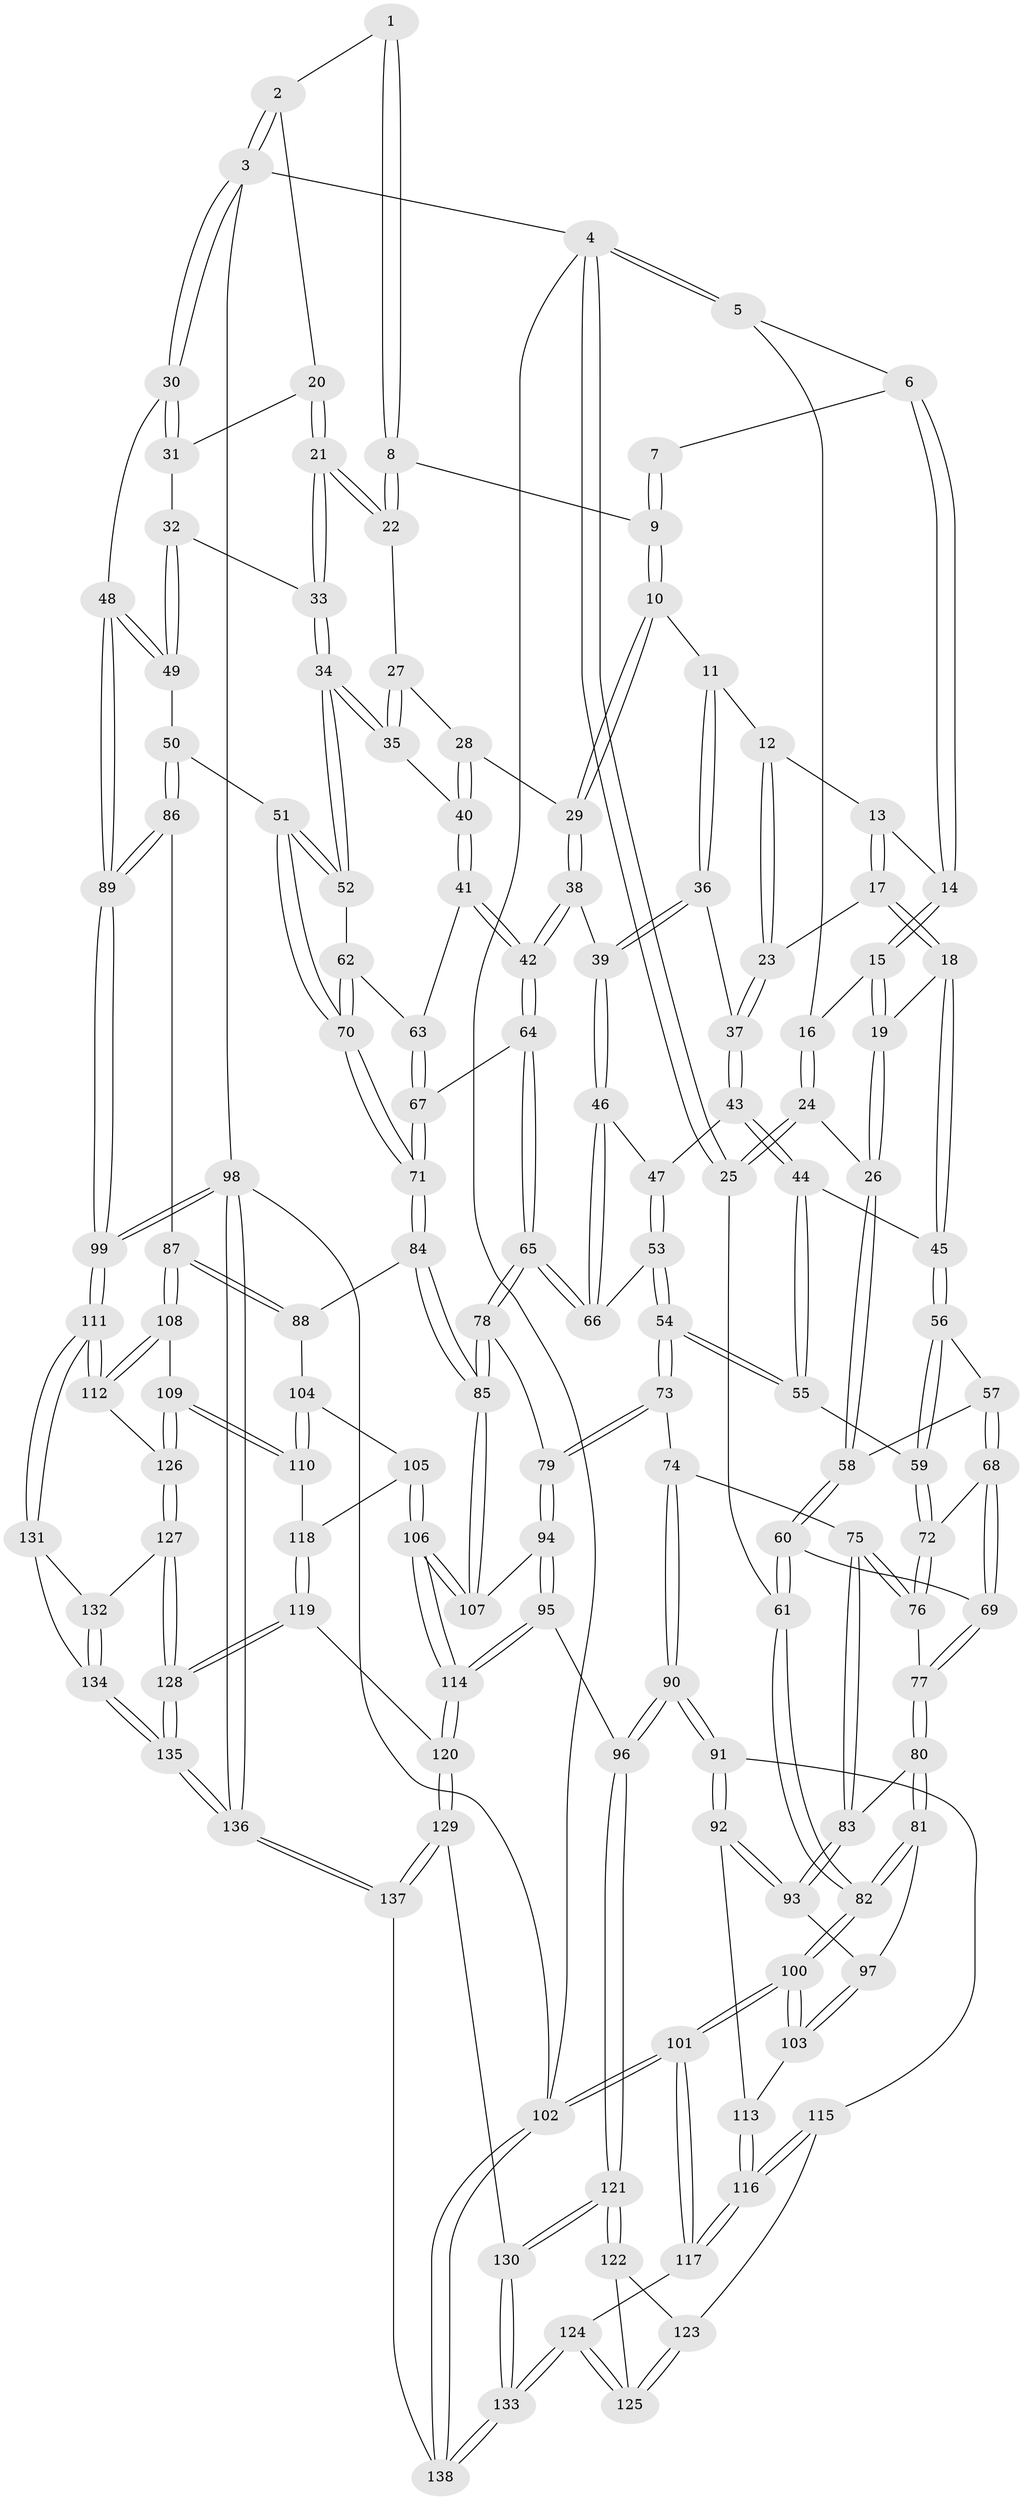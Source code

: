 // Generated by graph-tools (version 1.1) at 2025/27/03/15/25 16:27:57]
// undirected, 138 vertices, 342 edges
graph export_dot {
graph [start="1"]
  node [color=gray90,style=filled];
  1 [pos="+0.6697929139257537+0"];
  2 [pos="+0.8419264525222513+0"];
  3 [pos="+1+0"];
  4 [pos="+0+0"];
  5 [pos="+0.011234340035166135+0"];
  6 [pos="+0.2312949878883798+0"];
  7 [pos="+0.4559517542142483+0"];
  8 [pos="+0.6221611139196999+0.04749982326977414"];
  9 [pos="+0.4541460601878672+0"];
  10 [pos="+0.45041019479096395+0.047355166493719764"];
  11 [pos="+0.3952299810059832+0.0830243670405395"];
  12 [pos="+0.3159508329697647+0.040875606239108075"];
  13 [pos="+0.2551856814756938+0"];
  14 [pos="+0.23718098904177579+0"];
  15 [pos="+0.17651955752894172+0.022085310669290377"];
  16 [pos="+0.07728274117750882+0.04345257074247425"];
  17 [pos="+0.2258857153259868+0.12841586522425724"];
  18 [pos="+0.1817803879492153+0.14645706630109465"];
  19 [pos="+0.17689519709649004+0.14656936823318664"];
  20 [pos="+0.8386433123503622+0.0017513656675491112"];
  21 [pos="+0.8187599660092545+0.07727577330975806"];
  22 [pos="+0.6209039712416915+0.06306002966358601"];
  23 [pos="+0.23286788394047372+0.12765068520362433"];
  24 [pos="+0.07700414291336029+0.05822309410851653"];
  25 [pos="+0+0.16974078081637312"];
  26 [pos="+0.14430991358911527+0.1580182391198283"];
  27 [pos="+0.6195575128385465+0.06537497703883281"];
  28 [pos="+0.5520373678543512+0.10626897254308652"];
  29 [pos="+0.5231484965063073+0.10072820102259991"];
  30 [pos="+1+0.042729151120761505"];
  31 [pos="+0.9734144602871898+0.07101894976584949"];
  32 [pos="+0.9331386207311732+0.1587259432870318"];
  33 [pos="+0.8205327008346303+0.10555918565538988"];
  34 [pos="+0.7693550994914085+0.20225236106415143"];
  35 [pos="+0.6867999250232305+0.16729593324366449"];
  36 [pos="+0.37349576133279927+0.14347104908368286"];
  37 [pos="+0.32453904259219435+0.15901802339104998"];
  38 [pos="+0.44199005545760695+0.22364335350184122"];
  39 [pos="+0.4334485838827448+0.22580806886568172"];
  40 [pos="+0.5798082085062873+0.21075764097610158"];
  41 [pos="+0.57928677803845+0.2130811168020215"];
  42 [pos="+0.5321903881812798+0.2456965123247943"];
  43 [pos="+0.31312968114148004+0.21748285572902945"];
  44 [pos="+0.3008217102698171+0.2256952254033233"];
  45 [pos="+0.23951699817741873+0.21764136449942478"];
  46 [pos="+0.42527350318227636+0.2408979090807967"];
  47 [pos="+0.32463505515181945+0.22842933335511048"];
  48 [pos="+1+0.2369553849654379"];
  49 [pos="+1+0.24174488161983562"];
  50 [pos="+0.8817016044694151+0.323049777863115"];
  51 [pos="+0.8563378043693461+0.30624450165697925"];
  52 [pos="+0.7696370636000033+0.2085352606304276"];
  53 [pos="+0.3484672888563284+0.31476939332304693"];
  54 [pos="+0.2958226287500023+0.33537826895207573"];
  55 [pos="+0.27489223039813054+0.3057357204501432"];
  56 [pos="+0.2509196326108095+0.28866190742474257"];
  57 [pos="+0.1469789844488894+0.2585830264377358"];
  58 [pos="+0.12074798390500324+0.18832731501690778"];
  59 [pos="+0.25210243595449583+0.29008328474492046"];
  60 [pos="+0+0.23336218079444165"];
  61 [pos="+0+0.240949276137884"];
  62 [pos="+0.7162474721521923+0.25914470056173683"];
  63 [pos="+0.6221582569775226+0.2578294486932392"];
  64 [pos="+0.5346245300285962+0.335174001873706"];
  65 [pos="+0.4620784173613723+0.38539126998163964"];
  66 [pos="+0.4045398378599801+0.30859957058527604"];
  67 [pos="+0.6062920541779047+0.34815608000956344"];
  68 [pos="+0.1459046336848235+0.3052949024169733"];
  69 [pos="+0.09233389499290669+0.34694038774945707"];
  70 [pos="+0.6834535934576637+0.38800587834045863"];
  71 [pos="+0.6714311574936205+0.40831810077542435"];
  72 [pos="+0.17219361945757772+0.333282602770202"];
  73 [pos="+0.291634564189254+0.3465711955970605"];
  74 [pos="+0.2649190598620053+0.3807201677078954"];
  75 [pos="+0.19372811166110043+0.378943733835946"];
  76 [pos="+0.186623100202546+0.364945918205998"];
  77 [pos="+0.0907184034854736+0.36092878371657755"];
  78 [pos="+0.4600174984535989+0.41122579943564613"];
  79 [pos="+0.4228989498141161+0.4709629561846652"];
  80 [pos="+0.08869466118061128+0.373665393267416"];
  81 [pos="+0.04570584837351656+0.41993404220361175"];
  82 [pos="+0+0.3528727356501327"];
  83 [pos="+0.16682103144635796+0.4083039928911542"];
  84 [pos="+0.6738141614851376+0.4300123684158927"];
  85 [pos="+0.6358633012480128+0.4726385121208882"];
  86 [pos="+0.8798788090606855+0.45059497834761786"];
  87 [pos="+0.8525836389380572+0.4624723366326077"];
  88 [pos="+0.7936996557195664+0.47162235731812263"];
  89 [pos="+1+0.6344210999724887"];
  90 [pos="+0.2957064081054422+0.5923661208802629"];
  91 [pos="+0.22234185283149271+0.5920734679802796"];
  92 [pos="+0.17777536494163163+0.5633102359200829"];
  93 [pos="+0.14801064461186067+0.5177030217390488"];
  94 [pos="+0.42191796405631926+0.4737967245192291"];
  95 [pos="+0.3307032154923257+0.5992356887032319"];
  96 [pos="+0.32245751141931+0.6018481290726023"];
  97 [pos="+0.08593614779000096+0.4827722284309956"];
  98 [pos="+1+1"];
  99 [pos="+1+0.6958207953285861"];
  100 [pos="+0+0.5931572156605313"];
  101 [pos="+0+0.9960627876533338"];
  102 [pos="+0+1"];
  103 [pos="+0+0.5801360713202128"];
  104 [pos="+0.787252345231851+0.48943016139892187"];
  105 [pos="+0.6577805280596798+0.6322761518048818"];
  106 [pos="+0.6143019044047683+0.6206706881074288"];
  107 [pos="+0.6128261578294928+0.5543170498511653"];
  108 [pos="+0.8502306474356737+0.4794523898823472"];
  109 [pos="+0.7925787817581391+0.6794581179504053"];
  110 [pos="+0.7624365776880214+0.6635766761051715"];
  111 [pos="+1+0.7025718804944665"];
  112 [pos="+0.8545566483789723+0.7081104617712642"];
  113 [pos="+0.036923926089983336+0.6015798719710769"];
  114 [pos="+0.5485929874006853+0.6727561651962317"];
  115 [pos="+0.17591711417567807+0.6545591423312066"];
  116 [pos="+0.06403834324922901+0.712202291728656"];
  117 [pos="+0+0.8690841174317425"];
  118 [pos="+0.7068388953532383+0.6537983174373903"];
  119 [pos="+0.6711043861568989+0.8341024421025469"];
  120 [pos="+0.5515388312468258+0.8034622788239567"];
  121 [pos="+0.32382155953698283+0.7961283922222873"];
  122 [pos="+0.21125307611926106+0.7737564562879882"];
  123 [pos="+0.17050146485668186+0.7056583209871219"];
  124 [pos="+0.09955276389197894+0.8636733486789047"];
  125 [pos="+0.14217948073694855+0.7983026639535303"];
  126 [pos="+0.8354558120943354+0.7105685402783035"];
  127 [pos="+0.8076690958793018+0.7637070904354087"];
  128 [pos="+0.7244360310853052+0.8644443240841289"];
  129 [pos="+0.5048340840611715+0.8578761620481824"];
  130 [pos="+0.3448449673339589+0.9048132429187384"];
  131 [pos="+0.8812649978236509+0.8766636561852365"];
  132 [pos="+0.831721824750408+0.80742966440402"];
  133 [pos="+0.3172728197393993+0.9483526778779202"];
  134 [pos="+0.8532660968995819+0.9131856423395119"];
  135 [pos="+0.7699783489270333+1"];
  136 [pos="+0.7736930806925467+1"];
  137 [pos="+0.7384515981806531+1"];
  138 [pos="+0.31604995968168287+1"];
  1 -- 2;
  1 -- 8;
  1 -- 8;
  2 -- 3;
  2 -- 3;
  2 -- 20;
  3 -- 4;
  3 -- 30;
  3 -- 30;
  3 -- 98;
  4 -- 5;
  4 -- 5;
  4 -- 25;
  4 -- 25;
  4 -- 102;
  5 -- 6;
  5 -- 16;
  6 -- 7;
  6 -- 14;
  6 -- 14;
  7 -- 9;
  7 -- 9;
  8 -- 9;
  8 -- 22;
  8 -- 22;
  9 -- 10;
  9 -- 10;
  10 -- 11;
  10 -- 29;
  10 -- 29;
  11 -- 12;
  11 -- 36;
  11 -- 36;
  12 -- 13;
  12 -- 23;
  12 -- 23;
  13 -- 14;
  13 -- 17;
  13 -- 17;
  14 -- 15;
  14 -- 15;
  15 -- 16;
  15 -- 19;
  15 -- 19;
  16 -- 24;
  16 -- 24;
  17 -- 18;
  17 -- 18;
  17 -- 23;
  18 -- 19;
  18 -- 45;
  18 -- 45;
  19 -- 26;
  19 -- 26;
  20 -- 21;
  20 -- 21;
  20 -- 31;
  21 -- 22;
  21 -- 22;
  21 -- 33;
  21 -- 33;
  22 -- 27;
  23 -- 37;
  23 -- 37;
  24 -- 25;
  24 -- 25;
  24 -- 26;
  25 -- 61;
  26 -- 58;
  26 -- 58;
  27 -- 28;
  27 -- 35;
  27 -- 35;
  28 -- 29;
  28 -- 40;
  28 -- 40;
  29 -- 38;
  29 -- 38;
  30 -- 31;
  30 -- 31;
  30 -- 48;
  31 -- 32;
  32 -- 33;
  32 -- 49;
  32 -- 49;
  33 -- 34;
  33 -- 34;
  34 -- 35;
  34 -- 35;
  34 -- 52;
  34 -- 52;
  35 -- 40;
  36 -- 37;
  36 -- 39;
  36 -- 39;
  37 -- 43;
  37 -- 43;
  38 -- 39;
  38 -- 42;
  38 -- 42;
  39 -- 46;
  39 -- 46;
  40 -- 41;
  40 -- 41;
  41 -- 42;
  41 -- 42;
  41 -- 63;
  42 -- 64;
  42 -- 64;
  43 -- 44;
  43 -- 44;
  43 -- 47;
  44 -- 45;
  44 -- 55;
  44 -- 55;
  45 -- 56;
  45 -- 56;
  46 -- 47;
  46 -- 66;
  46 -- 66;
  47 -- 53;
  47 -- 53;
  48 -- 49;
  48 -- 49;
  48 -- 89;
  48 -- 89;
  49 -- 50;
  50 -- 51;
  50 -- 86;
  50 -- 86;
  51 -- 52;
  51 -- 52;
  51 -- 70;
  51 -- 70;
  52 -- 62;
  53 -- 54;
  53 -- 54;
  53 -- 66;
  54 -- 55;
  54 -- 55;
  54 -- 73;
  54 -- 73;
  55 -- 59;
  56 -- 57;
  56 -- 59;
  56 -- 59;
  57 -- 58;
  57 -- 68;
  57 -- 68;
  58 -- 60;
  58 -- 60;
  59 -- 72;
  59 -- 72;
  60 -- 61;
  60 -- 61;
  60 -- 69;
  61 -- 82;
  61 -- 82;
  62 -- 63;
  62 -- 70;
  62 -- 70;
  63 -- 67;
  63 -- 67;
  64 -- 65;
  64 -- 65;
  64 -- 67;
  65 -- 66;
  65 -- 66;
  65 -- 78;
  65 -- 78;
  67 -- 71;
  67 -- 71;
  68 -- 69;
  68 -- 69;
  68 -- 72;
  69 -- 77;
  69 -- 77;
  70 -- 71;
  70 -- 71;
  71 -- 84;
  71 -- 84;
  72 -- 76;
  72 -- 76;
  73 -- 74;
  73 -- 79;
  73 -- 79;
  74 -- 75;
  74 -- 90;
  74 -- 90;
  75 -- 76;
  75 -- 76;
  75 -- 83;
  75 -- 83;
  76 -- 77;
  77 -- 80;
  77 -- 80;
  78 -- 79;
  78 -- 85;
  78 -- 85;
  79 -- 94;
  79 -- 94;
  80 -- 81;
  80 -- 81;
  80 -- 83;
  81 -- 82;
  81 -- 82;
  81 -- 97;
  82 -- 100;
  82 -- 100;
  83 -- 93;
  83 -- 93;
  84 -- 85;
  84 -- 85;
  84 -- 88;
  85 -- 107;
  85 -- 107;
  86 -- 87;
  86 -- 89;
  86 -- 89;
  87 -- 88;
  87 -- 88;
  87 -- 108;
  87 -- 108;
  88 -- 104;
  89 -- 99;
  89 -- 99;
  90 -- 91;
  90 -- 91;
  90 -- 96;
  90 -- 96;
  91 -- 92;
  91 -- 92;
  91 -- 115;
  92 -- 93;
  92 -- 93;
  92 -- 113;
  93 -- 97;
  94 -- 95;
  94 -- 95;
  94 -- 107;
  95 -- 96;
  95 -- 114;
  95 -- 114;
  96 -- 121;
  96 -- 121;
  97 -- 103;
  97 -- 103;
  98 -- 99;
  98 -- 99;
  98 -- 136;
  98 -- 136;
  98 -- 102;
  99 -- 111;
  99 -- 111;
  100 -- 101;
  100 -- 101;
  100 -- 103;
  100 -- 103;
  101 -- 102;
  101 -- 102;
  101 -- 117;
  101 -- 117;
  102 -- 138;
  102 -- 138;
  103 -- 113;
  104 -- 105;
  104 -- 110;
  104 -- 110;
  105 -- 106;
  105 -- 106;
  105 -- 118;
  106 -- 107;
  106 -- 107;
  106 -- 114;
  106 -- 114;
  108 -- 109;
  108 -- 112;
  108 -- 112;
  109 -- 110;
  109 -- 110;
  109 -- 126;
  109 -- 126;
  110 -- 118;
  111 -- 112;
  111 -- 112;
  111 -- 131;
  111 -- 131;
  112 -- 126;
  113 -- 116;
  113 -- 116;
  114 -- 120;
  114 -- 120;
  115 -- 116;
  115 -- 116;
  115 -- 123;
  116 -- 117;
  116 -- 117;
  117 -- 124;
  118 -- 119;
  118 -- 119;
  119 -- 120;
  119 -- 128;
  119 -- 128;
  120 -- 129;
  120 -- 129;
  121 -- 122;
  121 -- 122;
  121 -- 130;
  121 -- 130;
  122 -- 123;
  122 -- 125;
  123 -- 125;
  123 -- 125;
  124 -- 125;
  124 -- 125;
  124 -- 133;
  124 -- 133;
  126 -- 127;
  126 -- 127;
  127 -- 128;
  127 -- 128;
  127 -- 132;
  128 -- 135;
  128 -- 135;
  129 -- 130;
  129 -- 137;
  129 -- 137;
  130 -- 133;
  130 -- 133;
  131 -- 132;
  131 -- 134;
  132 -- 134;
  132 -- 134;
  133 -- 138;
  133 -- 138;
  134 -- 135;
  134 -- 135;
  135 -- 136;
  135 -- 136;
  136 -- 137;
  136 -- 137;
  137 -- 138;
}
